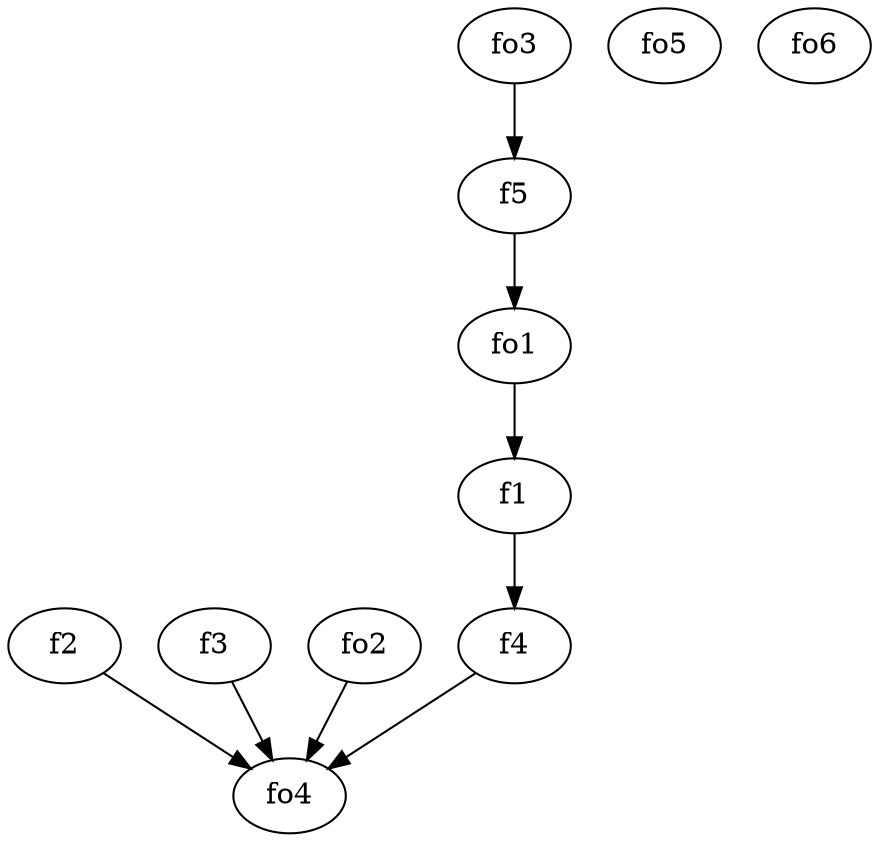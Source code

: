 strict digraph  {
f1;
f2;
f3;
f4;
f5;
fo1;
fo2;
fo3;
fo4;
fo5;
fo6;
f1 -> f4  [weight=2];
f2 -> fo4  [weight=2];
f3 -> fo4  [weight=2];
f4 -> fo4  [weight=2];
f5 -> fo1  [weight=2];
fo1 -> f1  [weight=2];
fo2 -> fo4  [weight=2];
fo3 -> f5  [weight=2];
}
